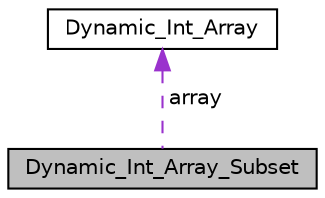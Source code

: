 digraph "Dynamic_Int_Array_Subset"
{
 // LATEX_PDF_SIZE
  edge [fontname="Helvetica",fontsize="10",labelfontname="Helvetica",labelfontsize="10"];
  node [fontname="Helvetica",fontsize="10",shape=record];
  Node1 [label="Dynamic_Int_Array_Subset",height=0.2,width=0.4,color="black", fillcolor="grey75", style="filled", fontcolor="black",tooltip="A struct that represents a subset of a Dynamic_Int_Array."];
  Node2 -> Node1 [dir="back",color="darkorchid3",fontsize="10",style="dashed",label=" array" ,fontname="Helvetica"];
  Node2 [label="Dynamic_Int_Array",height=0.2,width=0.4,color="black", fillcolor="white", style="filled",URL="$d3/d82/structDynamic__Int__Array.html",tooltip="A struct that represents an array of integers whose size can be modified during runtime."];
}

